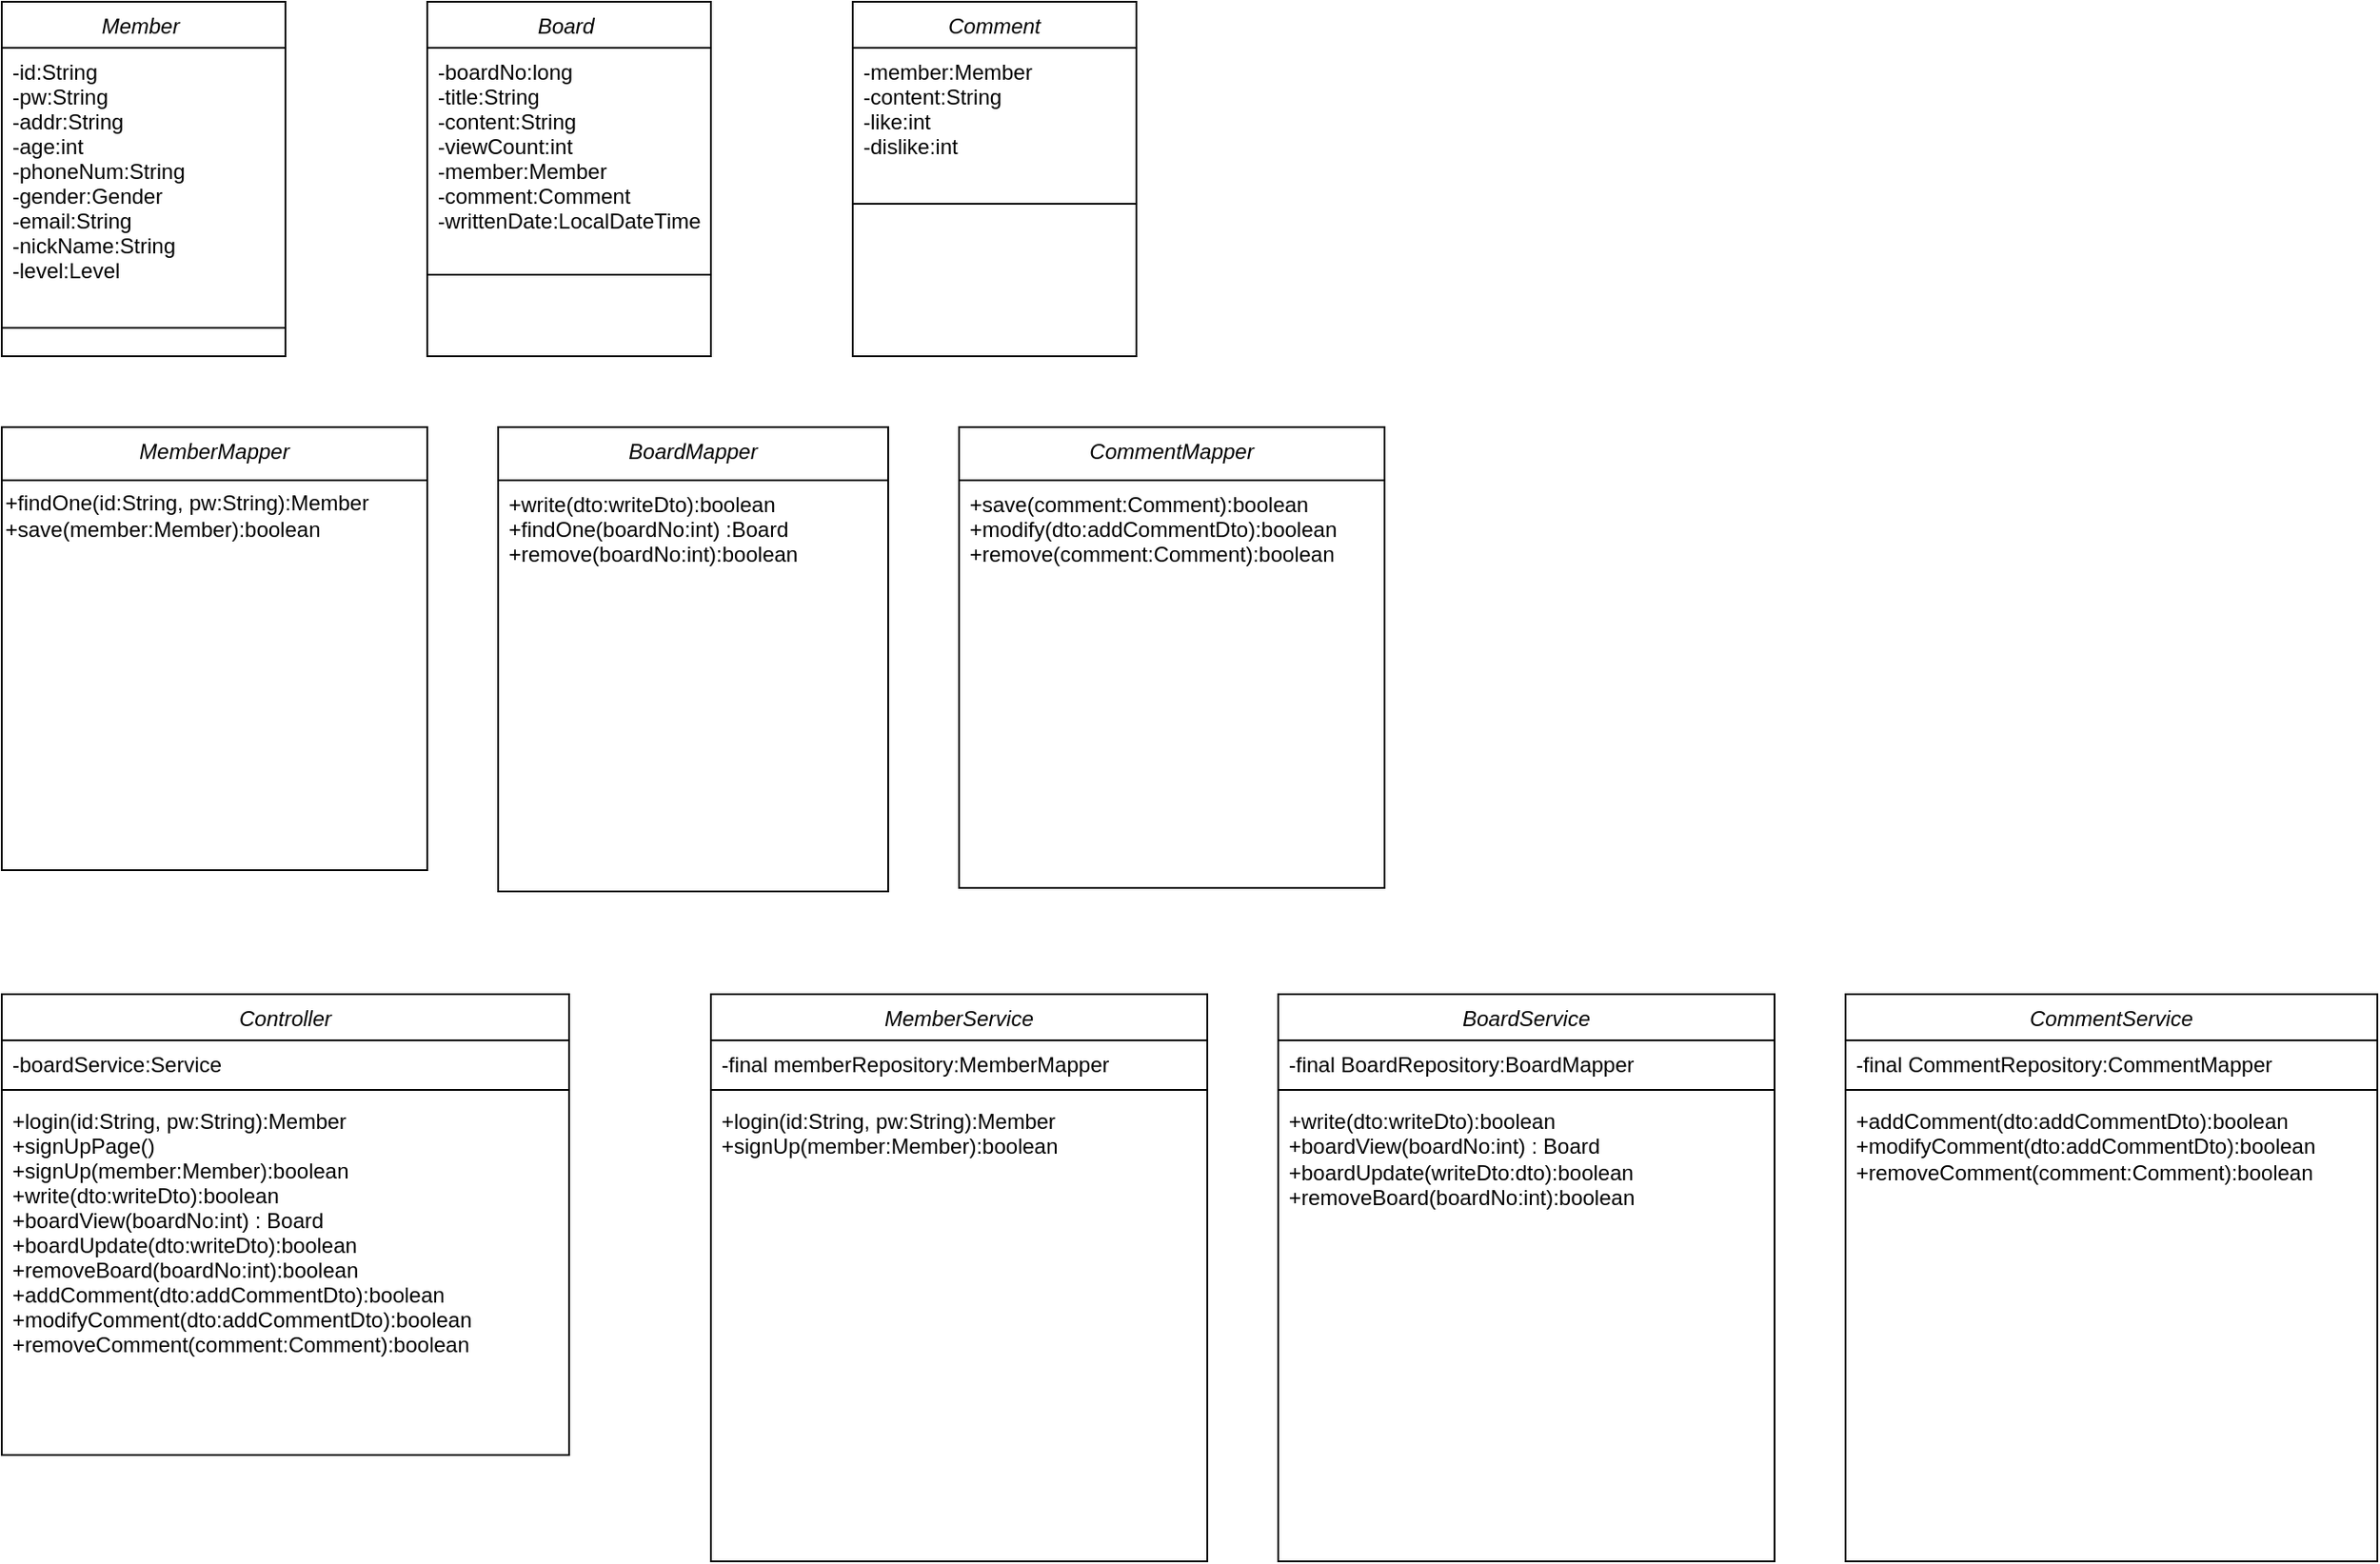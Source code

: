 <mxfile version="21.2.3" type="device">
  <diagram id="C5RBs43oDa-KdzZeNtuy" name="Page-1">
    <mxGraphModel dx="643" dy="483" grid="1" gridSize="10" guides="1" tooltips="1" connect="1" arrows="1" fold="1" page="1" pageScale="1" pageWidth="827" pageHeight="1169" math="0" shadow="0">
      <root>
        <mxCell id="WIyWlLk6GJQsqaUBKTNV-0" />
        <mxCell id="WIyWlLk6GJQsqaUBKTNV-1" parent="WIyWlLk6GJQsqaUBKTNV-0" />
        <mxCell id="zkfFHV4jXpPFQw0GAbJ--0" value="Member " style="swimlane;fontStyle=2;align=center;verticalAlign=top;childLayout=stackLayout;horizontal=1;startSize=26;horizontalStack=0;resizeParent=1;resizeLast=0;collapsible=1;marginBottom=0;rounded=0;shadow=0;strokeWidth=1;" parent="WIyWlLk6GJQsqaUBKTNV-1" vertex="1">
          <mxGeometry x="40" y="40" width="160" height="200" as="geometry">
            <mxRectangle x="230" y="140" width="160" height="26" as="alternateBounds" />
          </mxGeometry>
        </mxCell>
        <mxCell id="zkfFHV4jXpPFQw0GAbJ--3" value="-id:String&#xa;-pw:String&#xa;-addr:String&#xa;-age:int&#xa;-phoneNum:String&#xa;-gender:Gender&#xa;-email:String&#xa;-nickName:String&#xa;-level:Level&#xa;&#xa;" style="text;align=left;verticalAlign=top;spacingLeft=4;spacingRight=4;overflow=hidden;rotatable=0;points=[[0,0.5],[1,0.5]];portConstraint=eastwest;rounded=0;shadow=0;html=0;" parent="zkfFHV4jXpPFQw0GAbJ--0" vertex="1">
          <mxGeometry y="26" width="160" height="154" as="geometry" />
        </mxCell>
        <mxCell id="zkfFHV4jXpPFQw0GAbJ--4" value="" style="line;html=1;strokeWidth=1;align=left;verticalAlign=middle;spacingTop=-1;spacingLeft=3;spacingRight=3;rotatable=0;labelPosition=right;points=[];portConstraint=eastwest;" parent="zkfFHV4jXpPFQw0GAbJ--0" vertex="1">
          <mxGeometry y="180" width="160" height="8" as="geometry" />
        </mxCell>
        <mxCell id="zm4TrLpFN1Y2SSirj2vK-2" value="Board " style="swimlane;fontStyle=2;align=center;verticalAlign=top;childLayout=stackLayout;horizontal=1;startSize=26;horizontalStack=0;resizeParent=1;resizeLast=0;collapsible=1;marginBottom=0;rounded=0;shadow=0;strokeWidth=1;" parent="WIyWlLk6GJQsqaUBKTNV-1" vertex="1">
          <mxGeometry x="280" y="40" width="160" height="200" as="geometry">
            <mxRectangle x="230" y="140" width="160" height="26" as="alternateBounds" />
          </mxGeometry>
        </mxCell>
        <mxCell id="zm4TrLpFN1Y2SSirj2vK-3" value="-boardNo:long&#xa;-title:String&#xa;-content:String&#xa;-viewCount:int&#xa;-member:Member&#xa;-comment:Comment&#xa;-writtenDate:LocalDateTime" style="text;align=left;verticalAlign=top;spacingLeft=4;spacingRight=4;overflow=hidden;rotatable=0;points=[[0,0.5],[1,0.5]];portConstraint=eastwest;rounded=0;shadow=0;html=0;" parent="zm4TrLpFN1Y2SSirj2vK-2" vertex="1">
          <mxGeometry y="26" width="160" height="124" as="geometry" />
        </mxCell>
        <mxCell id="zm4TrLpFN1Y2SSirj2vK-4" value="" style="line;html=1;strokeWidth=1;align=left;verticalAlign=middle;spacingTop=-1;spacingLeft=3;spacingRight=3;rotatable=0;labelPosition=right;points=[];portConstraint=eastwest;" parent="zm4TrLpFN1Y2SSirj2vK-2" vertex="1">
          <mxGeometry y="150" width="160" height="8" as="geometry" />
        </mxCell>
        <mxCell id="zm4TrLpFN1Y2SSirj2vK-5" value="Comment" style="swimlane;fontStyle=2;align=center;verticalAlign=top;childLayout=stackLayout;horizontal=1;startSize=26;horizontalStack=0;resizeParent=1;resizeLast=0;collapsible=1;marginBottom=0;rounded=0;shadow=0;strokeWidth=1;" parent="WIyWlLk6GJQsqaUBKTNV-1" vertex="1">
          <mxGeometry x="520" y="40" width="160" height="200" as="geometry">
            <mxRectangle x="230" y="140" width="160" height="26" as="alternateBounds" />
          </mxGeometry>
        </mxCell>
        <mxCell id="zm4TrLpFN1Y2SSirj2vK-6" value="-member:Member&#xa;-content:String&#xa;-like:int&#xa;-dislike:int" style="text;align=left;verticalAlign=top;spacingLeft=4;spacingRight=4;overflow=hidden;rotatable=0;points=[[0,0.5],[1,0.5]];portConstraint=eastwest;rounded=0;shadow=0;html=0;" parent="zm4TrLpFN1Y2SSirj2vK-5" vertex="1">
          <mxGeometry y="26" width="160" height="84" as="geometry" />
        </mxCell>
        <mxCell id="zm4TrLpFN1Y2SSirj2vK-7" value="" style="line;html=1;strokeWidth=1;align=left;verticalAlign=middle;spacingTop=-1;spacingLeft=3;spacingRight=3;rotatable=0;labelPosition=right;points=[];portConstraint=eastwest;" parent="zm4TrLpFN1Y2SSirj2vK-5" vertex="1">
          <mxGeometry y="110" width="160" height="8" as="geometry" />
        </mxCell>
        <mxCell id="zm4TrLpFN1Y2SSirj2vK-11" value="Controller" style="swimlane;fontStyle=2;align=center;verticalAlign=top;childLayout=stackLayout;horizontal=1;startSize=26;horizontalStack=0;resizeParent=1;resizeLast=0;collapsible=1;marginBottom=0;rounded=0;shadow=0;strokeWidth=1;" parent="WIyWlLk6GJQsqaUBKTNV-1" vertex="1">
          <mxGeometry x="40" y="600" width="320" height="260" as="geometry">
            <mxRectangle x="230" y="140" width="160" height="26" as="alternateBounds" />
          </mxGeometry>
        </mxCell>
        <mxCell id="zm4TrLpFN1Y2SSirj2vK-12" value="-boardService:Service&#xa;" style="text;align=left;verticalAlign=top;spacingLeft=4;spacingRight=4;overflow=hidden;rotatable=0;points=[[0,0.5],[1,0.5]];portConstraint=eastwest;rounded=0;shadow=0;html=0;" parent="zm4TrLpFN1Y2SSirj2vK-11" vertex="1">
          <mxGeometry y="26" width="320" height="24" as="geometry" />
        </mxCell>
        <mxCell id="zm4TrLpFN1Y2SSirj2vK-13" value="" style="line;html=1;strokeWidth=1;align=left;verticalAlign=middle;spacingTop=-1;spacingLeft=3;spacingRight=3;rotatable=0;labelPosition=right;points=[];portConstraint=eastwest;" parent="zm4TrLpFN1Y2SSirj2vK-11" vertex="1">
          <mxGeometry y="50" width="320" height="8" as="geometry" />
        </mxCell>
        <mxCell id="zm4TrLpFN1Y2SSirj2vK-26" value="+login(id:String, pw:String):Member&#xa;+signUpPage()&#xa;+signUp(member:Member):boolean&#xa;+write(dto:writeDto):boolean&#xa;+boardView(boardNo:int) : Board&#xa;+boardUpdate(dto:writeDto):boolean&#xa;+removeBoard(boardNo:int):boolean&#xa;+addComment(dto:addCommentDto):boolean&#xa;+modifyComment(dto:addCommentDto):boolean&#xa;+removeComment(comment:Comment):boolean" style="text;align=left;verticalAlign=top;spacingLeft=4;spacingRight=4;overflow=hidden;rotatable=0;points=[[0,0.5],[1,0.5]];portConstraint=eastwest;rounded=0;shadow=0;html=0;" parent="zm4TrLpFN1Y2SSirj2vK-11" vertex="1">
          <mxGeometry y="58" width="320" height="172" as="geometry" />
        </mxCell>
        <mxCell id="zm4TrLpFN1Y2SSirj2vK-14" value="MemberService" style="swimlane;fontStyle=2;align=center;verticalAlign=top;childLayout=stackLayout;horizontal=1;startSize=26;horizontalStack=0;resizeParent=1;resizeLast=0;collapsible=1;marginBottom=0;rounded=0;shadow=0;strokeWidth=1;" parent="WIyWlLk6GJQsqaUBKTNV-1" vertex="1">
          <mxGeometry x="440" y="600" width="280" height="320" as="geometry">
            <mxRectangle x="230" y="140" width="160" height="26" as="alternateBounds" />
          </mxGeometry>
        </mxCell>
        <mxCell id="zm4TrLpFN1Y2SSirj2vK-15" value="-final memberRepository:MemberMapper&#xa;" style="text;align=left;verticalAlign=top;spacingLeft=4;spacingRight=4;overflow=hidden;rotatable=0;points=[[0,0.5],[1,0.5]];portConstraint=eastwest;rounded=0;shadow=0;html=0;whiteSpace=wrap;" parent="zm4TrLpFN1Y2SSirj2vK-14" vertex="1">
          <mxGeometry y="26" width="280" height="24" as="geometry" />
        </mxCell>
        <mxCell id="zm4TrLpFN1Y2SSirj2vK-16" value="" style="line;html=1;strokeWidth=1;align=left;verticalAlign=middle;spacingTop=-1;spacingLeft=3;spacingRight=3;rotatable=0;labelPosition=right;points=[];portConstraint=eastwest;" parent="zm4TrLpFN1Y2SSirj2vK-14" vertex="1">
          <mxGeometry y="50" width="280" height="8" as="geometry" />
        </mxCell>
        <mxCell id="zm4TrLpFN1Y2SSirj2vK-27" value="+login(id:String, pw:String):Member&#xa;+signUp(member:Member):boolean&#xa;" style="text;align=left;verticalAlign=top;spacingLeft=4;spacingRight=4;overflow=hidden;rotatable=0;points=[[0,0.5],[1,0.5]];portConstraint=eastwest;rounded=0;shadow=0;html=0;whiteSpace=wrap;" parent="zm4TrLpFN1Y2SSirj2vK-14" vertex="1">
          <mxGeometry y="58" width="280" height="222" as="geometry" />
        </mxCell>
        <mxCell id="zm4TrLpFN1Y2SSirj2vK-17" value="MemberMapper" style="swimlane;fontStyle=2;align=center;verticalAlign=top;childLayout=stackLayout;horizontal=1;startSize=30;horizontalStack=0;resizeParent=1;resizeLast=0;collapsible=1;marginBottom=0;rounded=0;shadow=0;strokeWidth=1;" parent="WIyWlLk6GJQsqaUBKTNV-1" vertex="1">
          <mxGeometry x="40" y="280" width="240" height="250" as="geometry">
            <mxRectangle x="230" y="140" width="160" height="26" as="alternateBounds" />
          </mxGeometry>
        </mxCell>
        <mxCell id="zm4TrLpFN1Y2SSirj2vK-28" value="+findOne(id:String, pw:String):Member&lt;br&gt;+save(member:Member):boolean" style="text;html=1;align=left;verticalAlign=middle;resizable=0;points=[];autosize=1;strokeColor=none;fillColor=none;" parent="zm4TrLpFN1Y2SSirj2vK-17" vertex="1">
          <mxGeometry y="30" width="240" height="40" as="geometry" />
        </mxCell>
        <mxCell id="zm4TrLpFN1Y2SSirj2vK-20" value="BoardMapper" style="swimlane;fontStyle=2;align=center;verticalAlign=top;childLayout=stackLayout;horizontal=1;startSize=30;horizontalStack=0;resizeParent=1;resizeLast=0;collapsible=1;marginBottom=0;rounded=0;shadow=0;strokeWidth=1;" parent="WIyWlLk6GJQsqaUBKTNV-1" vertex="1">
          <mxGeometry x="320" y="280" width="220" height="262" as="geometry">
            <mxRectangle x="230" y="140" width="160" height="26" as="alternateBounds" />
          </mxGeometry>
        </mxCell>
        <mxCell id="zm4TrLpFN1Y2SSirj2vK-32" value="+write(dto:writeDto):boolean&#xa;+findOne(boardNo:int) :Board&#xa;+remove(boardNo:int):boolean" style="text;align=left;verticalAlign=top;spacingLeft=4;spacingRight=4;overflow=hidden;rotatable=0;points=[[0,0.5],[1,0.5]];portConstraint=eastwest;rounded=0;shadow=0;html=0;" parent="zm4TrLpFN1Y2SSirj2vK-20" vertex="1">
          <mxGeometry y="30" width="220" height="172" as="geometry" />
        </mxCell>
        <mxCell id="zm4TrLpFN1Y2SSirj2vK-22" value="CommentMapper" style="swimlane;fontStyle=2;align=center;verticalAlign=top;childLayout=stackLayout;horizontal=1;startSize=30;horizontalStack=0;resizeParent=1;resizeLast=0;collapsible=1;marginBottom=0;rounded=0;shadow=0;strokeWidth=1;" parent="WIyWlLk6GJQsqaUBKTNV-1" vertex="1">
          <mxGeometry x="580" y="280" width="240" height="260" as="geometry">
            <mxRectangle x="230" y="140" width="160" height="26" as="alternateBounds" />
          </mxGeometry>
        </mxCell>
        <mxCell id="zm4TrLpFN1Y2SSirj2vK-41" value="+save(comment:Comment):boolean&#xa;+modify(dto:addCommentDto):boolean&#xa;+remove(comment:Comment):boolean" style="text;align=left;verticalAlign=top;spacingLeft=4;spacingRight=4;overflow=hidden;rotatable=0;points=[[0,0.5],[1,0.5]];portConstraint=eastwest;rounded=0;shadow=0;html=0;" parent="zm4TrLpFN1Y2SSirj2vK-22" vertex="1">
          <mxGeometry y="30" width="240" height="172" as="geometry" />
        </mxCell>
        <mxCell id="zm4TrLpFN1Y2SSirj2vK-33" value="BoardService" style="swimlane;fontStyle=2;align=center;verticalAlign=top;childLayout=stackLayout;horizontal=1;startSize=26;horizontalStack=0;resizeParent=1;resizeLast=0;collapsible=1;marginBottom=0;rounded=0;shadow=0;strokeWidth=1;" parent="WIyWlLk6GJQsqaUBKTNV-1" vertex="1">
          <mxGeometry x="760" y="600" width="280" height="320" as="geometry">
            <mxRectangle x="230" y="140" width="160" height="26" as="alternateBounds" />
          </mxGeometry>
        </mxCell>
        <mxCell id="zm4TrLpFN1Y2SSirj2vK-34" value="-final BoardRepository:BoardMapper&#xa;" style="text;align=left;verticalAlign=top;spacingLeft=4;spacingRight=4;overflow=hidden;rotatable=0;points=[[0,0.5],[1,0.5]];portConstraint=eastwest;rounded=0;shadow=0;html=0;whiteSpace=wrap;" parent="zm4TrLpFN1Y2SSirj2vK-33" vertex="1">
          <mxGeometry y="26" width="280" height="24" as="geometry" />
        </mxCell>
        <mxCell id="zm4TrLpFN1Y2SSirj2vK-35" value="" style="line;html=1;strokeWidth=1;align=left;verticalAlign=middle;spacingTop=-1;spacingLeft=3;spacingRight=3;rotatable=0;labelPosition=right;points=[];portConstraint=eastwest;" parent="zm4TrLpFN1Y2SSirj2vK-33" vertex="1">
          <mxGeometry y="50" width="280" height="8" as="geometry" />
        </mxCell>
        <mxCell id="zm4TrLpFN1Y2SSirj2vK-36" value="+write(dto:writeDto):boolean&#xa;+boardView(boardNo:int) : Board&#xa;+boardUpdate(writeDto:dto):boolean&#xa;+removeBoard(boardNo:int):boolean" style="text;align=left;verticalAlign=top;spacingLeft=4;spacingRight=4;overflow=hidden;rotatable=0;points=[[0,0.5],[1,0.5]];portConstraint=eastwest;rounded=0;shadow=0;html=0;whiteSpace=wrap;" parent="zm4TrLpFN1Y2SSirj2vK-33" vertex="1">
          <mxGeometry y="58" width="280" height="222" as="geometry" />
        </mxCell>
        <mxCell id="zm4TrLpFN1Y2SSirj2vK-37" value="CommentService" style="swimlane;fontStyle=2;align=center;verticalAlign=top;childLayout=stackLayout;horizontal=1;startSize=26;horizontalStack=0;resizeParent=1;resizeLast=0;collapsible=1;marginBottom=0;rounded=0;shadow=0;strokeWidth=1;" parent="WIyWlLk6GJQsqaUBKTNV-1" vertex="1">
          <mxGeometry x="1080" y="600" width="300" height="320" as="geometry">
            <mxRectangle x="230" y="140" width="160" height="26" as="alternateBounds" />
          </mxGeometry>
        </mxCell>
        <mxCell id="zm4TrLpFN1Y2SSirj2vK-38" value="-final CommentRepository:CommentMapper" style="text;align=left;verticalAlign=top;spacingLeft=4;spacingRight=4;overflow=hidden;rotatable=0;points=[[0,0.5],[1,0.5]];portConstraint=eastwest;rounded=0;shadow=0;html=0;whiteSpace=wrap;" parent="zm4TrLpFN1Y2SSirj2vK-37" vertex="1">
          <mxGeometry y="26" width="300" height="24" as="geometry" />
        </mxCell>
        <mxCell id="zm4TrLpFN1Y2SSirj2vK-39" value="" style="line;html=1;strokeWidth=1;align=left;verticalAlign=middle;spacingTop=-1;spacingLeft=3;spacingRight=3;rotatable=0;labelPosition=right;points=[];portConstraint=eastwest;" parent="zm4TrLpFN1Y2SSirj2vK-37" vertex="1">
          <mxGeometry y="50" width="300" height="8" as="geometry" />
        </mxCell>
        <mxCell id="zm4TrLpFN1Y2SSirj2vK-40" value="+addComment(dto:addCommentDto):boolean&#xa;+modifyComment(dto:addCommentDto):boolean&#xa;+removeComment(comment:Comment):boolean&#xa;" style="text;align=left;verticalAlign=top;spacingLeft=4;spacingRight=4;overflow=hidden;rotatable=0;points=[[0,0.5],[1,0.5]];portConstraint=eastwest;rounded=0;shadow=0;html=0;whiteSpace=wrap;" parent="zm4TrLpFN1Y2SSirj2vK-37" vertex="1">
          <mxGeometry y="58" width="300" height="222" as="geometry" />
        </mxCell>
      </root>
    </mxGraphModel>
  </diagram>
</mxfile>
